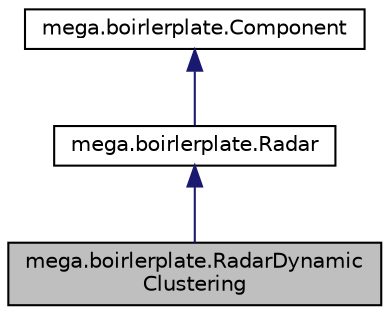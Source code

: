 digraph "mega.boirlerplate.RadarDynamicClustering"
{
  edge [fontname="Helvetica",fontsize="10",labelfontname="Helvetica",labelfontsize="10"];
  node [fontname="Helvetica",fontsize="10",shape=record];
  Node0 [label="mega.boirlerplate.RadarDynamic\lClustering",height=0.2,width=0.4,color="black", fillcolor="grey75", style="filled", fontcolor="black"];
  Node1 -> Node0 [dir="back",color="midnightblue",fontsize="10",style="solid"];
  Node1 [label="mega.boirlerplate.Radar",height=0.2,width=0.4,color="black", fillcolor="white", style="filled",URL="$classmega_1_1boirlerplate_1_1_radar.html"];
  Node2 -> Node1 [dir="back",color="midnightblue",fontsize="10",style="solid"];
  Node2 [label="mega.boirlerplate.Component",height=0.2,width=0.4,color="black", fillcolor="white", style="filled",URL="$classmega_1_1boirlerplate_1_1_component.html"];
}
